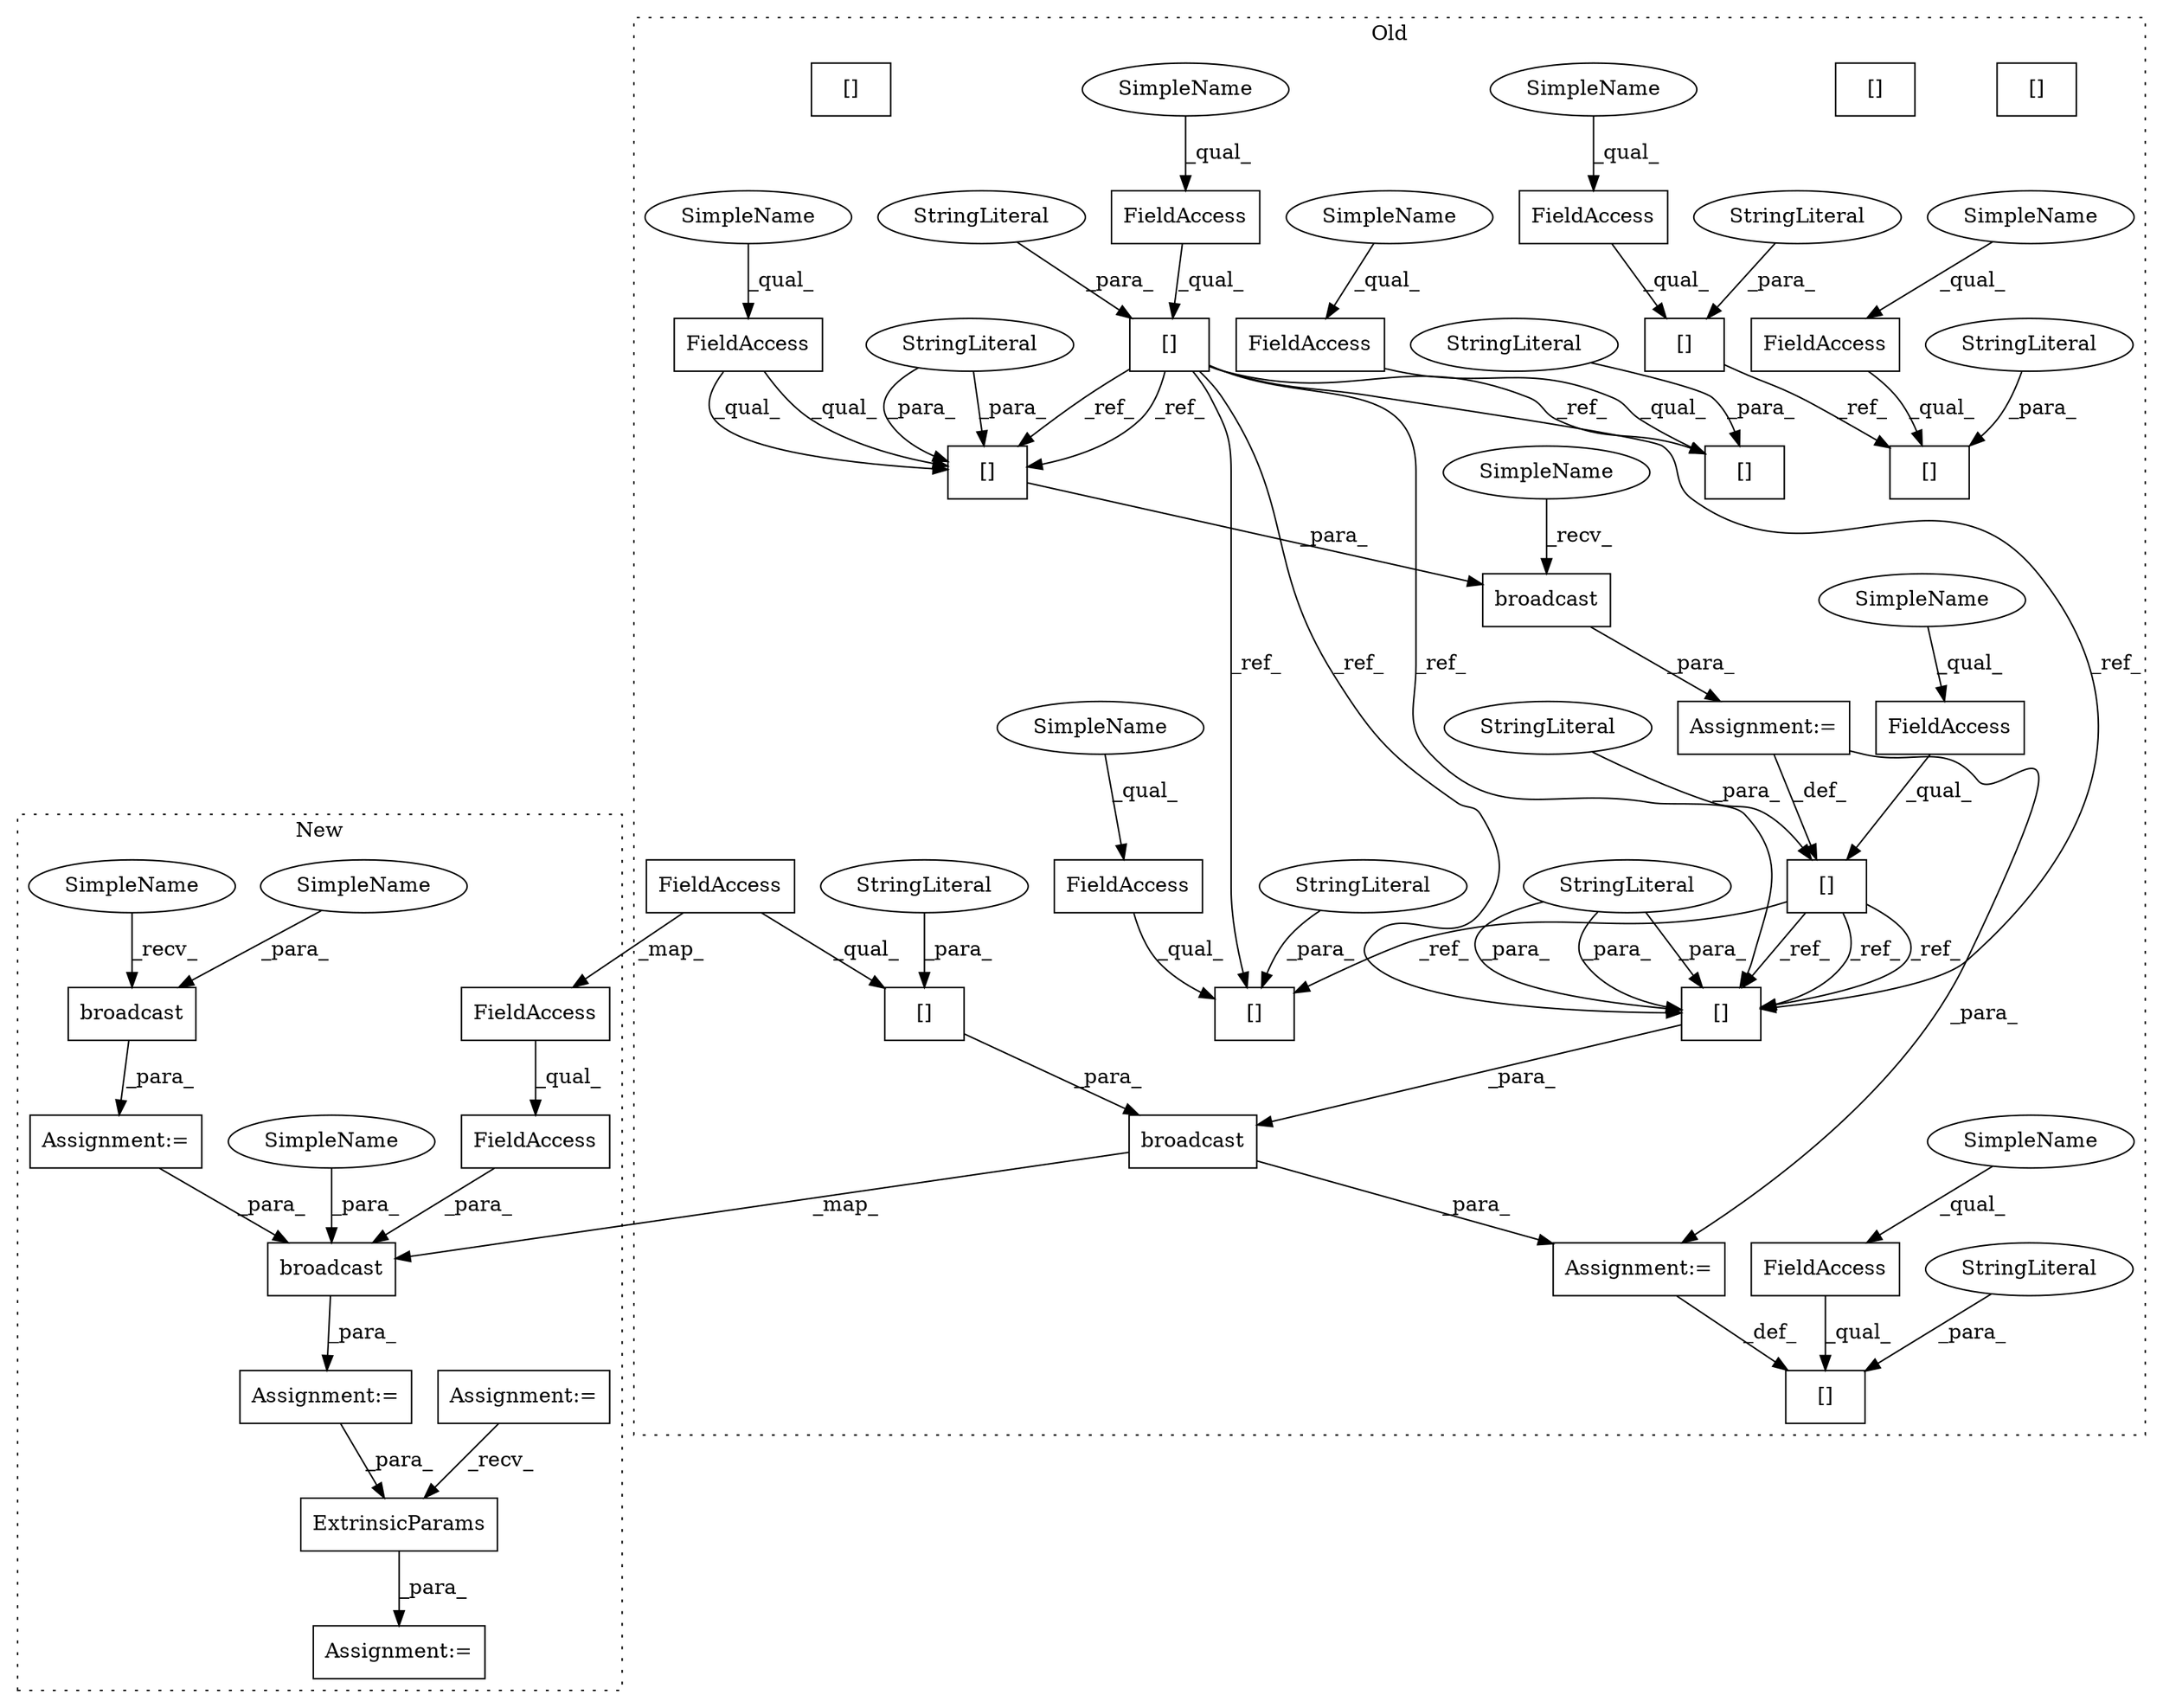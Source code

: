 digraph G {
subgraph cluster0 {
1 [label="[]" a="2" s="7325,7351" l="16,1" shape="box"];
4 [label="broadcast" a="32" s="7262,7318" l="10,1" shape="box"];
5 [label="[]" a="2" s="7295,7317" l="16,1" shape="box"];
6 [label="broadcast" a="32" s="7177,7215" l="10,1" shape="box"];
7 [label="[]" a="2" s="7040,7062" l="16,1" shape="box"];
8 [label="FieldAccess" a="22" s="7040" l="15" shape="box"];
9 [label="[]" a="2" s="7192,7214" l="16,1" shape="box"];
10 [label="FieldAccess" a="22" s="7325" l="15" shape="box"];
11 [label="[]" a="2" s="7143,7165" l="16,1" shape="box"];
14 [label="FieldAccess" a="22" s="7143" l="15" shape="box"];
15 [label="[]" a="2" s="7143,7165" l="16,1" shape="box"];
16 [label="FieldAccess" a="22" s="7143" l="15" shape="box"];
17 [label="[]" a="2" s="7228,7250" l="16,1" shape="box"];
18 [label="FieldAccess" a="22" s="6878" l="15" shape="box"];
19 [label="[]" a="2" s="7272,7293" l="16,1" shape="box"];
20 [label="FieldAccess" a="22" s="7192" l="15" shape="box"];
21 [label="[]" a="2" s="6878,6900" l="16,1" shape="box"];
22 [label="FieldAccess" a="22" s="7040" l="15" shape="box"];
23 [label="[]" a="2" s="7040,7062" l="16,1" shape="box"];
24 [label="FieldAccess" a="22" s="7228" l="15" shape="box"];
25 [label="StringLiteral" a="45" s="7208" l="6" shape="ellipse"];
26 [label="StringLiteral" a="45" s="7288" l="5" shape="ellipse"];
27 [label="StringLiteral" a="45" s="7159" l="6" shape="ellipse"];
28 [label="StringLiteral" a="45" s="7311" l="6" shape="ellipse"];
29 [label="StringLiteral" a="45" s="7159" l="6" shape="ellipse"];
31 [label="StringLiteral" a="45" s="7244" l="6" shape="ellipse"];
32 [label="StringLiteral" a="45" s="6894" l="6" shape="ellipse"];
33 [label="Assignment:=" a="7" s="7352" l="1" shape="box"];
34 [label="StringLiteral" a="45" s="7056" l="6" shape="ellipse"];
35 [label="StringLiteral" a="45" s="7341" l="10" shape="ellipse"];
38 [label="StringLiteral" a="45" s="7056" l="6" shape="ellipse"];
39 [label="Assignment:=" a="7" s="7166" l="2" shape="box"];
42 [label="FieldAccess" a="22" s="7272" l="15" shape="box"];
43 [label="SimpleName" a="42" s="7228" l="4" shape="ellipse"];
44 [label="SimpleName" a="42" s="7040" l="4" shape="ellipse"];
45 [label="SimpleName" a="42" s="7040" l="4" shape="ellipse"];
46 [label="SimpleName" a="42" s="7143" l="4" shape="ellipse"];
47 [label="SimpleName" a="42" s="7325" l="4" shape="ellipse"];
48 [label="SimpleName" a="42" s="7192" l="4" shape="ellipse"];
49 [label="SimpleName" a="42" s="6878" l="4" shape="ellipse"];
50 [label="SimpleName" a="42" s="7143" l="4" shape="ellipse"];
51 [label="[]" a="2" s="7192,7214" l="16,1" shape="box"];
52 [label="[]" a="2" s="7295,7317" l="16,1" shape="box"];
55 [label="[]" a="2" s="7295,7317" l="16,1" shape="box"];
57 [label="SimpleName" a="42" s="7168" l="8" shape="ellipse"];
label = "Old";
style="dotted";
}
subgraph cluster1 {
2 [label="ExtrinsicParams" a="32" s="7370,7394" l="16,1" shape="box"];
3 [label="broadcast" a="32" s="7227,7261" l="10,1" shape="box"];
12 [label="FieldAccess" a="22" s="7237" l="19" shape="box"];
13 [label="broadcast" a="32" s="7180,7199" l="10,1" shape="box"];
30 [label="Assignment:=" a="7" s="7271" l="1" shape="box"];
36 [label="Assignment:=" a="7" s="7355" l="1" shape="box"];
37 [label="Assignment:=" a="7" s="6919" l="13" shape="box"];
40 [label="Assignment:=" a="7" s="7169" l="2" shape="box"];
41 [label="FieldAccess" a="22" s="7237" l="15" shape="box"];
53 [label="SimpleName" a="42" s="7195" l="4" shape="ellipse"];
54 [label="SimpleName" a="42" s="7257" l="4" shape="ellipse"];
56 [label="SimpleName" a="42" s="7171" l="8" shape="ellipse"];
label = "New";
style="dotted";
}
2 -> 36 [label="_para_"];
3 -> 30 [label="_para_"];
4 -> 33 [label="_para_"];
4 -> 3 [label="_map_"];
6 -> 39 [label="_para_"];
7 -> 51 [label="_ref_"];
7 -> 55 [label="_ref_"];
7 -> 15 [label="_ref_"];
7 -> 55 [label="_ref_"];
7 -> 55 [label="_ref_"];
7 -> 17 [label="_ref_"];
7 -> 51 [label="_ref_"];
8 -> 7 [label="_qual_"];
10 -> 1 [label="_qual_"];
11 -> 55 [label="_ref_"];
11 -> 55 [label="_ref_"];
11 -> 55 [label="_ref_"];
11 -> 17 [label="_ref_"];
12 -> 3 [label="_para_"];
13 -> 40 [label="_para_"];
14 -> 11 [label="_qual_"];
16 -> 15 [label="_qual_"];
18 -> 21 [label="_qual_"];
19 -> 4 [label="_para_"];
20 -> 51 [label="_qual_"];
20 -> 51 [label="_qual_"];
21 -> 23 [label="_ref_"];
22 -> 23 [label="_qual_"];
24 -> 17 [label="_qual_"];
25 -> 51 [label="_para_"];
25 -> 51 [label="_para_"];
26 -> 19 [label="_para_"];
27 -> 15 [label="_para_"];
28 -> 55 [label="_para_"];
28 -> 55 [label="_para_"];
28 -> 55 [label="_para_"];
29 -> 11 [label="_para_"];
30 -> 2 [label="_para_"];
31 -> 17 [label="_para_"];
32 -> 21 [label="_para_"];
33 -> 1 [label="_def_"];
34 -> 23 [label="_para_"];
35 -> 1 [label="_para_"];
37 -> 2 [label="_recv_"];
38 -> 7 [label="_para_"];
39 -> 11 [label="_def_"];
39 -> 33 [label="_para_"];
40 -> 3 [label="_para_"];
41 -> 12 [label="_qual_"];
42 -> 19 [label="_qual_"];
42 -> 41 [label="_map_"];
43 -> 24 [label="_qual_"];
44 -> 22 [label="_qual_"];
45 -> 8 [label="_qual_"];
46 -> 16 [label="_qual_"];
47 -> 10 [label="_qual_"];
48 -> 20 [label="_qual_"];
49 -> 18 [label="_qual_"];
50 -> 14 [label="_qual_"];
51 -> 6 [label="_para_"];
53 -> 13 [label="_para_"];
54 -> 3 [label="_para_"];
55 -> 4 [label="_para_"];
56 -> 13 [label="_recv_"];
57 -> 6 [label="_recv_"];
}